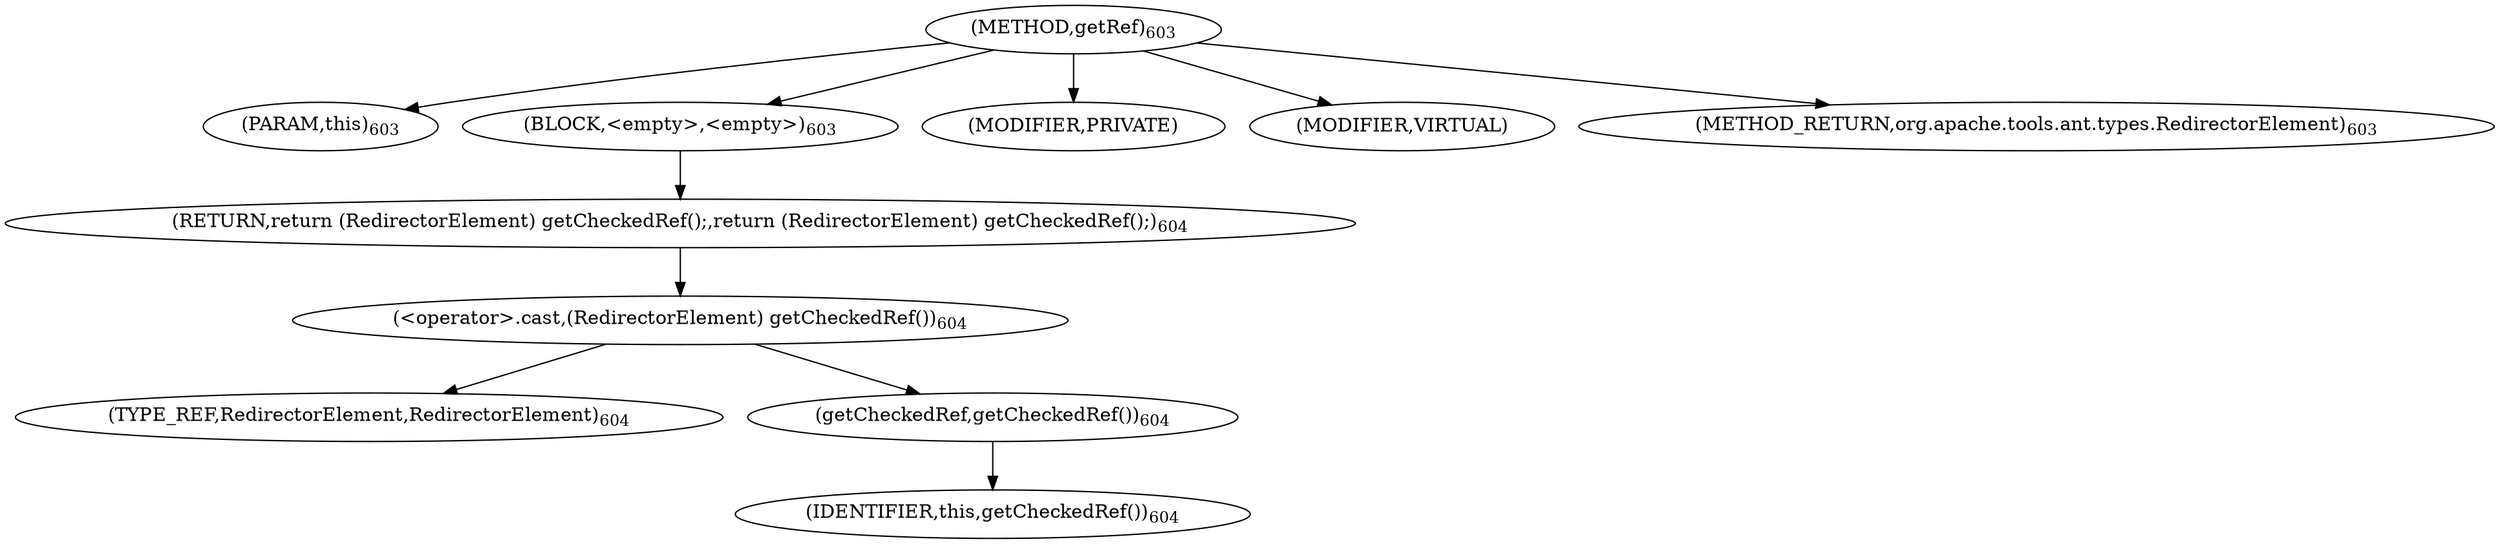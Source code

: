 digraph "getRef" {  
"1355" [label = <(METHOD,getRef)<SUB>603</SUB>> ]
"115" [label = <(PARAM,this)<SUB>603</SUB>> ]
"1356" [label = <(BLOCK,&lt;empty&gt;,&lt;empty&gt;)<SUB>603</SUB>> ]
"1357" [label = <(RETURN,return (RedirectorElement) getCheckedRef();,return (RedirectorElement) getCheckedRef();)<SUB>604</SUB>> ]
"1358" [label = <(&lt;operator&gt;.cast,(RedirectorElement) getCheckedRef())<SUB>604</SUB>> ]
"1359" [label = <(TYPE_REF,RedirectorElement,RedirectorElement)<SUB>604</SUB>> ]
"1360" [label = <(getCheckedRef,getCheckedRef())<SUB>604</SUB>> ]
"114" [label = <(IDENTIFIER,this,getCheckedRef())<SUB>604</SUB>> ]
"1361" [label = <(MODIFIER,PRIVATE)> ]
"1362" [label = <(MODIFIER,VIRTUAL)> ]
"1363" [label = <(METHOD_RETURN,org.apache.tools.ant.types.RedirectorElement)<SUB>603</SUB>> ]
  "1355" -> "115" 
  "1355" -> "1356" 
  "1355" -> "1361" 
  "1355" -> "1362" 
  "1355" -> "1363" 
  "1356" -> "1357" 
  "1357" -> "1358" 
  "1358" -> "1359" 
  "1358" -> "1360" 
  "1360" -> "114" 
}
